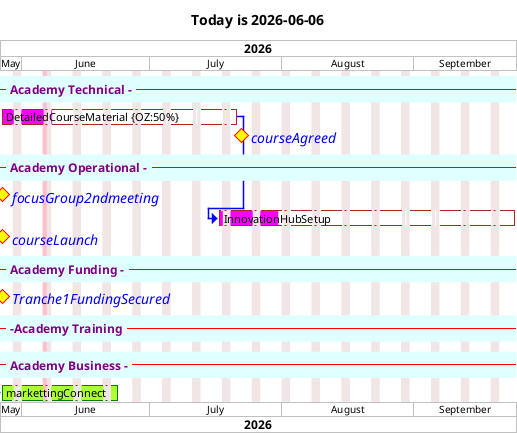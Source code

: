 @startgantt
<style>
ganttDiagram {
task {
    BackGroundColor GreenYellow
    LineColor Green 
    unstarted {
        BackGroundColor Fuchsia 
        LineColor FireBrick
            }
    }
separator {
    LineColor red
    BackGroundColor LightCyan
    Fontsize 12
    FontStyle bold
    FontColor purple
}
milestone {
		FontColor blue
		FontSize 14
		FontStyle italic
		BackGroundColor yellow
		LineColor red
	}
    note {
		FontColor DarkGreen
		FontSize 10
		LineColor OrangeRed
	}
    arrow {
		FontName Helvetica
		FontColor red
		FontSize 18
		FontStyle bold
		BackGroundColor GreenYellow
		LineColor blue
	}
}
</style>
title Today is %date("YYYY-MM-dd")
printscale monthly zoom 4
' printscale weekly
today is colored in pink
saturday are closed
sunday are closed
hide resources footbox

!$now =%now()
!$past = %date("YYYY-MM-dd", $now - 10*24*3600)
project starts $past

-- Academy Technical ---
[DetailedCourseMaterial] on {OZ:50%} starts $past and  lasts 20 days and is 20% completed
[courseAgreed] happens 1 day after [DetailedCourseMaterial]'s end
-- Academy Operational ---
[focusGroup2ndmeeting] happens on 2023-10-08
[InnovationHubSetup] starts 5 days before [DetailedCourseMaterial]'s end and lasts 50 days and is 20% completed
[courseLaunch] happens on 2024-09-03
-- Academy Funding ---
[Tranche1FundingSecured] happens on 2024-01-30
---Academy Training --
--Academy Business --- 
[markettingConnect] starts 100 days before [courseLaunch]'s start and lasts 20 days 


@endgantt